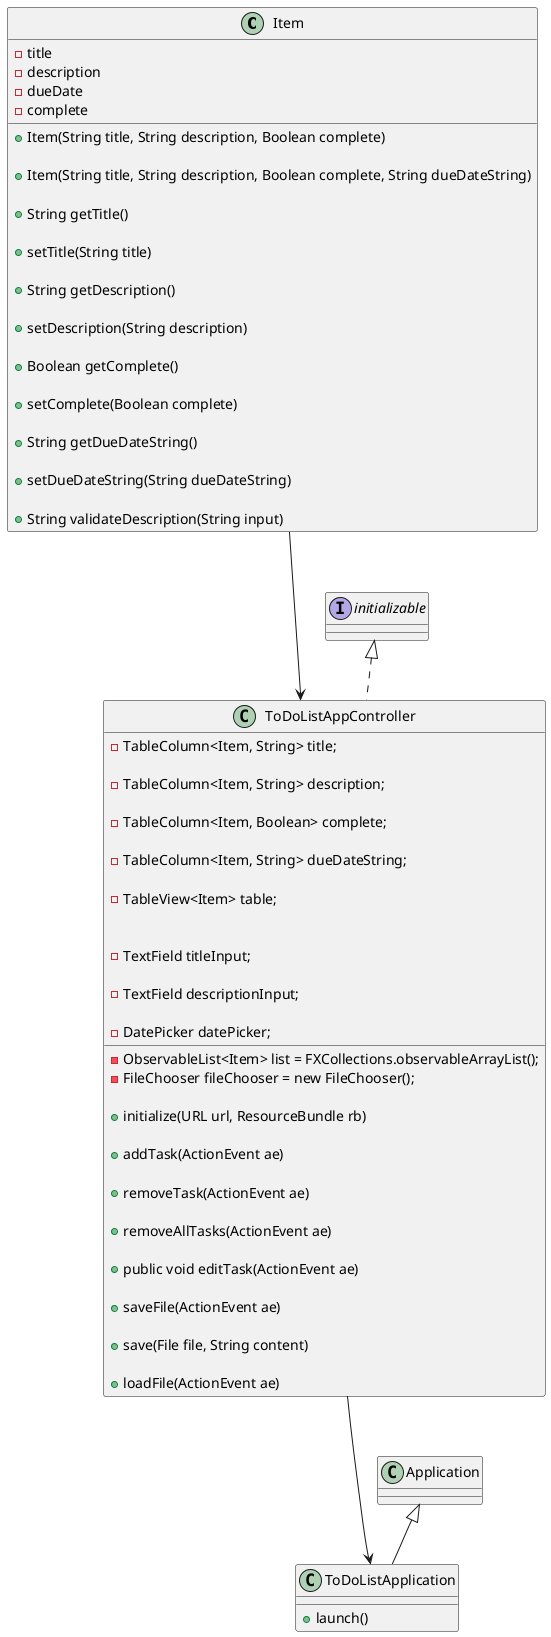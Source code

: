 @startuml
class Item{
- title
- description
- dueDate
- complete

+ Item(String title, String description, Boolean complete)

+ Item(String title, String description, Boolean complete, String dueDateString)

+ String getTitle()

+ setTitle(String title)

+ String getDescription()

+ setDescription(String description)

+ Boolean getComplete()

+ setComplete(Boolean complete)

+ String getDueDateString()

+ setDueDateString(String dueDateString)

+ String validateDescription(String input)

}



class ToDoListAppController implements initializable{

- TableColumn<Item, String> title;

- TableColumn<Item, String> description;

- TableColumn<Item, Boolean> complete;

- TableColumn<Item, String> dueDateString;

- TableView<Item> table;

- ObservableList<Item> list = FXCollections.observableArrayList();

- TextField titleInput;

- TextField descriptionInput;

- DatePicker datePicker;

- FileChooser fileChooser = new FileChooser();

+ initialize(URL url, ResourceBundle rb)

+ addTask(ActionEvent ae)

+ removeTask(ActionEvent ae)

+ removeAllTasks(ActionEvent ae)

+public void editTask(ActionEvent ae)

+ saveFile(ActionEvent ae)

+ save(File file, String content)

+ loadFile(ActionEvent ae)

 }

class ToDoListApplication extends Application{
+launch()
}

 Item ---> ToDoListAppController
 ToDoListAppController ---> ToDoListApplication



@enduml